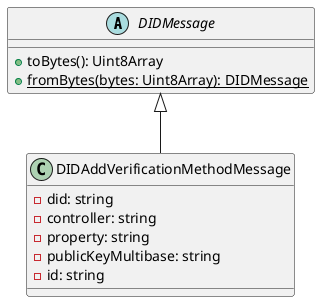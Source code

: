 @startuml
abstract class DIDMessage {
  + toBytes(): Uint8Array
  + {static} fromBytes(bytes: Uint8Array): DIDMessage
}

class DIDAddVerificationMethodMessage extends DIDMessage {
  - did: string
  - controller: string
  - property: string
  - publicKeyMultibase: string
  - id: string
}
@enduml